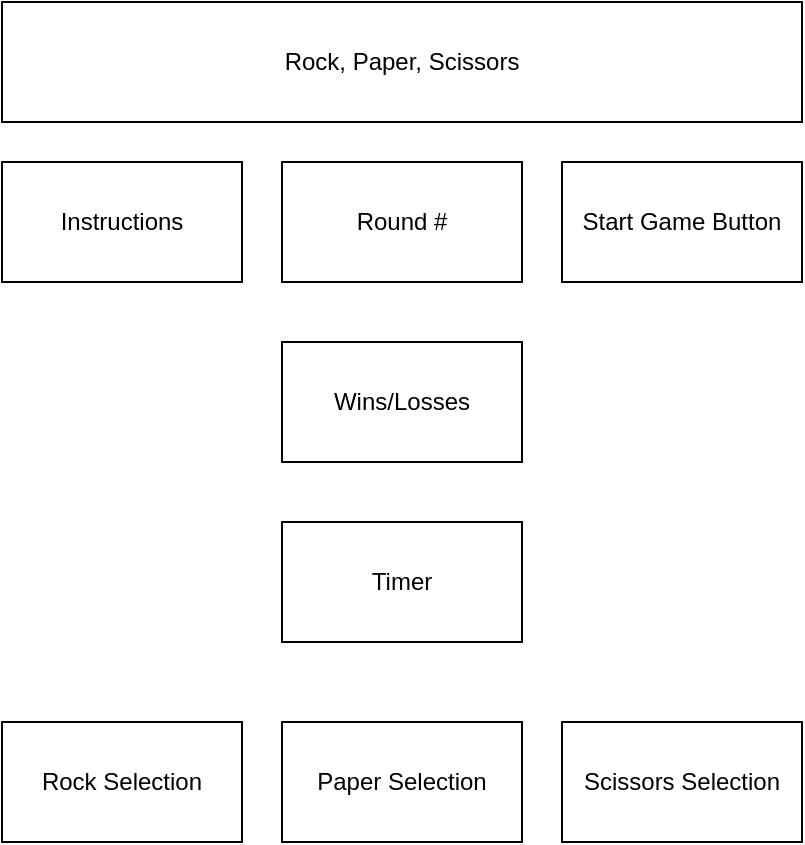 <mxfile>
    <diagram id="Z8pj1f4WWQ5D9ID0G2z-" name="Page-1">
        <mxGraphModel dx="1118" dy="790" grid="1" gridSize="10" guides="1" tooltips="1" connect="1" arrows="1" fold="1" page="1" pageScale="1" pageWidth="850" pageHeight="1100" math="0" shadow="0">
            <root>
                <mxCell id="0"/>
                <mxCell id="1" parent="0"/>
                <mxCell id="2" value="Rock, Paper, Scissors" style="rounded=0;whiteSpace=wrap;html=1;" vertex="1" parent="1">
                    <mxGeometry x="240" y="20" width="400" height="60" as="geometry"/>
                </mxCell>
                <mxCell id="3" value="Timer" style="rounded=0;whiteSpace=wrap;html=1;" vertex="1" parent="1">
                    <mxGeometry x="380" y="280" width="120" height="60" as="geometry"/>
                </mxCell>
                <mxCell id="4" value="Rock Selection" style="rounded=0;whiteSpace=wrap;html=1;" vertex="1" parent="1">
                    <mxGeometry x="240" y="380" width="120" height="60" as="geometry"/>
                </mxCell>
                <mxCell id="5" value="Paper Selection" style="rounded=0;whiteSpace=wrap;html=1;" vertex="1" parent="1">
                    <mxGeometry x="380" y="380" width="120" height="60" as="geometry"/>
                </mxCell>
                <mxCell id="6" value="Scissors Selection" style="rounded=0;whiteSpace=wrap;html=1;" vertex="1" parent="1">
                    <mxGeometry x="520" y="380" width="120" height="60" as="geometry"/>
                </mxCell>
                <mxCell id="8" value="Round #" style="rounded=0;whiteSpace=wrap;html=1;" vertex="1" parent="1">
                    <mxGeometry x="380" y="100" width="120" height="60" as="geometry"/>
                </mxCell>
                <mxCell id="9" value="Wins/Losses" style="rounded=0;whiteSpace=wrap;html=1;" vertex="1" parent="1">
                    <mxGeometry x="380" y="190" width="120" height="60" as="geometry"/>
                </mxCell>
                <mxCell id="10" value="Instructions" style="rounded=0;whiteSpace=wrap;html=1;" vertex="1" parent="1">
                    <mxGeometry x="240" y="100" width="120" height="60" as="geometry"/>
                </mxCell>
                <mxCell id="11" value="Start Game Button" style="rounded=0;whiteSpace=wrap;html=1;" vertex="1" parent="1">
                    <mxGeometry x="520" y="100" width="120" height="60" as="geometry"/>
                </mxCell>
            </root>
        </mxGraphModel>
    </diagram>
</mxfile>